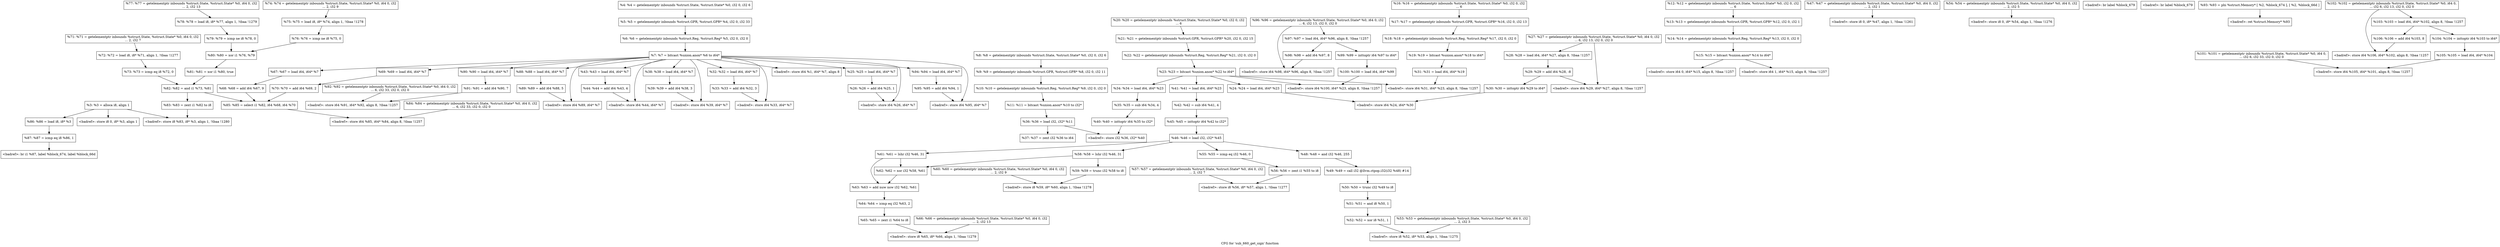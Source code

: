 digraph "CFG for 'sub_660_get_sign' function" {
	label="CFG for 'sub_660_get_sign' function";

	Node0x558961b731e8 [shape=record,label="{%3:  %3 = alloca i8, align 1}"];
	Node0x558961b731e8 -> Node0x558961b68558;
	Node0x558961b731e8 -> Node0x558961b682f0;
	Node0x558961b731e8 -> Node0x558961b73270;
	Node0x558961b73270 [shape=record,label="{\<badref\>:  store i8 0, i8* %3, align 1}"];
	Node0x558961b737f8 [shape=record,label="{%4:  %4 = getelementptr inbounds %struct.State, %struct.State* %0, i32 0, i32 6}"];
	Node0x558961b737f8 -> Node0x558961b738e8;
	Node0x558961b738e8 [shape=record,label="{%5:  %5 = getelementptr inbounds %struct.GPR, %struct.GPR* %4, i32 0, i32 33}"];
	Node0x558961b738e8 -> Node0x558961b73988;
	Node0x558961b73988 [shape=record,label="{%6:  %6 = getelementptr inbounds %struct.Reg, %struct.Reg* %5, i32 0, i32 0}"];
	Node0x558961b73988 -> Node0x558961b73188;
	Node0x558961b73188 [shape=record,label="{%7:  %7 = bitcast %union.anon* %6 to i64*}"];
	Node0x558961b73188 -> Node0x558961b68ed0;
	Node0x558961b73188 -> Node0x558961b68dd8;
	Node0x558961b73188 -> Node0x558961b68898;
	Node0x558961b73188 -> Node0x558961b68730;
	Node0x558961b73188 -> Node0x558961b68638;
	Node0x558961b73188 -> Node0x558961b67af8;
	Node0x558961b73188 -> Node0x558961b74b28;
	Node0x558961b73188 -> Node0x558961b752b0;
	Node0x558961b73188 -> Node0x558961b751b8;
	Node0x558961b73188 -> Node0x558961b74f90;
	Node0x558961b73188 -> Node0x558961b74e98;
	Node0x558961b73188 -> Node0x558961b740c0;
	Node0x558961b73188 -> Node0x558961b74a08;
	Node0x558961b73188 -> Node0x558961b74610;
	Node0x558961b73188 -> Node0x558961b74518;
	Node0x558961b73188 -> Node0x558961b73a10;
	Node0x558961b73a10 [shape=record,label="{\<badref\>:  store i64 %1, i64* %7, align 8}"];
	Node0x558961b73aa8 [shape=record,label="{%8:  %8 = getelementptr inbounds %struct.State, %struct.State* %0, i32 0, i32 6}"];
	Node0x558961b73aa8 -> Node0x558961b73bd8;
	Node0x558961b73bd8 [shape=record,label="{%9:  %9 = getelementptr inbounds %struct.GPR, %struct.GPR* %8, i32 0, i32 11}"];
	Node0x558961b73bd8 -> Node0x558961b73c78;
	Node0x558961b73c78 [shape=record,label="{%10:  %10 = getelementptr inbounds %struct.Reg, %struct.Reg* %9, i32 0, i32 0}"];
	Node0x558961b73c78 -> Node0x558961b73ce8;
	Node0x558961b73ce8 [shape=record,label="{%11:  %11 = bitcast %union.anon* %10 to i32*}"];
	Node0x558961b73ce8 -> Node0x558961b74dd8;
	Node0x558961b73d78 [shape=record,label="{%12:  %12 = getelementptr inbounds %struct.State, %struct.State* %0, i32 0, i32\l... 6}"];
	Node0x558961b73d78 -> Node0x558961b73e18;
	Node0x558961b73e18 [shape=record,label="{%13:  %13 = getelementptr inbounds %struct.GPR, %struct.GPR* %12, i32 0, i32 1}"];
	Node0x558961b73e18 -> Node0x558961b73eb8;
	Node0x558961b73eb8 [shape=record,label="{%14:  %14 = getelementptr inbounds %struct.Reg, %struct.Reg* %13, i32 0, i32 0}"];
	Node0x558961b73eb8 -> Node0x558961b73f28;
	Node0x558961b73f28 [shape=record,label="{%15:  %15 = bitcast %union.anon* %14 to i64*}"];
	Node0x558961b73f28 -> Node0x558961b68d20;
	Node0x558961b73f28 -> Node0x558961b689a0;
	Node0x558961b73fb8 [shape=record,label="{%16:  %16 = getelementptr inbounds %struct.State, %struct.State* %0, i32 0, i32\l... 6}"];
	Node0x558961b73fb8 -> Node0x558961b74168;
	Node0x558961b74168 [shape=record,label="{%17:  %17 = getelementptr inbounds %struct.GPR, %struct.GPR* %16, i32 0, i32 13}"];
	Node0x558961b74168 -> Node0x558961b74208;
	Node0x558961b74208 [shape=record,label="{%18:  %18 = getelementptr inbounds %struct.Reg, %struct.Reg* %17, i32 0, i32 0}"];
	Node0x558961b74208 -> Node0x558961b73b18;
	Node0x558961b73b18 [shape=record,label="{%19:  %19 = bitcast %union.anon* %18 to i64*}"];
	Node0x558961b73b18 -> Node0x558961b749a8;
	Node0x558961b742a8 [shape=record,label="{%20:  %20 = getelementptr inbounds %struct.State, %struct.State* %0, i32 0, i32\l... 6}"];
	Node0x558961b742a8 -> Node0x558961b74348;
	Node0x558961b74348 [shape=record,label="{%21:  %21 = getelementptr inbounds %struct.GPR, %struct.GPR* %20, i32 0, i32 15}"];
	Node0x558961b74348 -> Node0x558961b743e8;
	Node0x558961b743e8 [shape=record,label="{%22:  %22 = getelementptr inbounds %struct.Reg, %struct.Reg* %21, i32 0, i32 0}"];
	Node0x558961b743e8 -> Node0x558961b74458;
	Node0x558961b74458 [shape=record,label="{%23:  %23 = bitcast %union.anon* %22 to i64*}"];
	Node0x558961b74458 -> Node0x558961b691e0;
	Node0x558961b74458 -> Node0x558961b750d8;
	Node0x558961b74458 -> Node0x558961b74cf8;
	Node0x558961b74458 -> Node0x558961b74c90;
	Node0x558961b74458 -> Node0x558961b744b8;
	Node0x558961b744b8 [shape=record,label="{%24:  %24 = load i64, i64* %23}"];
	Node0x558961b744b8 -> Node0x558961b748c0;
	Node0x558961b74518 [shape=record,label="{%25:  %25 = load i64, i64* %7}"];
	Node0x558961b74518 -> Node0x558961b74590;
	Node0x558961b74590 [shape=record,label="{%26:  %26 = add i64 %25, 1}"];
	Node0x558961b74590 -> Node0x558961b74610;
	Node0x558961b74610 [shape=record,label="{\<badref\>:  store i64 %26, i64* %7}"];
	Node0x558961b746f0 [shape=record,label="{%27:  %27 = getelementptr inbounds %struct.State, %struct.State* %0, i64 0, i32\l... 6, i32 13, i32 0, i32 0}"];
	Node0x558961b746f0 -> Node0x558961b74940;
	Node0x558961b746f0 -> Node0x558961b74768;
	Node0x558961b74768 [shape=record,label="{%28:  %28 = load i64, i64* %27, align 8, !tbaa !1257}"];
	Node0x558961b74768 -> Node0x558961b747e0;
	Node0x558961b747e0 [shape=record,label="{%29:  %29 = add i64 %28, -8}"];
	Node0x558961b747e0 -> Node0x558961b74940;
	Node0x558961b747e0 -> Node0x558961b74848;
	Node0x558961b74848 [shape=record,label="{%30:  %30 = inttoptr i64 %29 to i64*}"];
	Node0x558961b74848 -> Node0x558961b748c0;
	Node0x558961b748c0 [shape=record,label="{\<badref\>:  store i64 %24, i64* %30}"];
	Node0x558961b74940 [shape=record,label="{\<badref\>:  store i64 %29, i64* %27, align 8, !tbaa !1257}"];
	Node0x558961b749a8 [shape=record,label="{%31:  %31 = load i64, i64* %19}"];
	Node0x558961b749a8 -> Node0x558961b74c90;
	Node0x558961b74a08 [shape=record,label="{%32:  %32 = load i64, i64* %7}"];
	Node0x558961b74a08 -> Node0x558961b74040;
	Node0x558961b74040 [shape=record,label="{%33:  %33 = add i64 %32, 3}"];
	Node0x558961b74040 -> Node0x558961b740c0;
	Node0x558961b740c0 [shape=record,label="{\<badref\>:  store i64 %33, i64* %7}"];
	Node0x558961b74c90 [shape=record,label="{\<badref\>:  store i64 %31, i64* %23, align 8, !tbaa !1257}"];
	Node0x558961b74cf8 [shape=record,label="{%34:  %34 = load i64, i64* %23}"];
	Node0x558961b74cf8 -> Node0x558961b74d70;
	Node0x558961b74d70 [shape=record,label="{%35:  %35 = sub i64 %34, 4}"];
	Node0x558961b74d70 -> Node0x558961b74ff8;
	Node0x558961b74dd8 [shape=record,label="{%36:  %36 = load i32, i32* %11}"];
	Node0x558961b74dd8 -> Node0x558961b75070;
	Node0x558961b74dd8 -> Node0x558961b74e38;
	Node0x558961b74e38 [shape=record,label="{%37:  %37 = zext i32 %36 to i64}"];
	Node0x558961b74e98 [shape=record,label="{%38:  %38 = load i64, i64* %7}"];
	Node0x558961b74e98 -> Node0x558961b74f10;
	Node0x558961b74f10 [shape=record,label="{%39:  %39 = add i64 %38, 3}"];
	Node0x558961b74f10 -> Node0x558961b74f90;
	Node0x558961b74f90 [shape=record,label="{\<badref\>:  store i64 %39, i64* %7}"];
	Node0x558961b74ff8 [shape=record,label="{%40:  %40 = inttoptr i64 %35 to i32*}"];
	Node0x558961b74ff8 -> Node0x558961b75070;
	Node0x558961b75070 [shape=record,label="{\<badref\>:  store i32 %36, i32* %40}"];
	Node0x558961b750d8 [shape=record,label="{%41:  %41 = load i64, i64* %23}"];
	Node0x558961b750d8 -> Node0x558961b75150;
	Node0x558961b75150 [shape=record,label="{%42:  %42 = sub i64 %41, 4}"];
	Node0x558961b75150 -> Node0x558961b75318;
	Node0x558961b751b8 [shape=record,label="{%43:  %43 = load i64, i64* %7}"];
	Node0x558961b751b8 -> Node0x558961b75230;
	Node0x558961b75230 [shape=record,label="{%44:  %44 = add i64 %43, 4}"];
	Node0x558961b75230 -> Node0x558961b752b0;
	Node0x558961b752b0 [shape=record,label="{\<badref\>:  store i64 %44, i64* %7}"];
	Node0x558961b75318 [shape=record,label="{%45:  %45 = inttoptr i64 %42 to i32*}"];
	Node0x558961b75318 -> Node0x558961b75378;
	Node0x558961b75378 [shape=record,label="{%46:  %46 = load i32, i32* %45}"];
	Node0x558961b75378 -> Node0x558961b6b660;
	Node0x558961b75378 -> Node0x558961b6b440;
	Node0x558961b75378 -> Node0x558961b6b220;
	Node0x558961b75378 -> Node0x558961b6ad30;
	Node0x558961b75420 [shape=record,label="{%47:  %47 = getelementptr inbounds %struct.State, %struct.State* %0, i64 0, i32\l... 2, i32 1}"];
	Node0x558961b75420 -> Node0x558961b754b0;
	Node0x558961b754b0 [shape=record,label="{\<badref\>:  store i8 0, i8* %47, align 1, !tbaa !1261}"];
	Node0x558961b6ad30 [shape=record,label="{%48:  %48 = and i32 %46, 255}"];
	Node0x558961b6ad30 -> Node0x558961b6adb0;
	Node0x558961b6adb0 [shape=record,label="{%49:  %49 = call i32 @llvm.ctpop.i32(i32 %48) #14}"];
	Node0x558961b6adb0 -> Node0x558961b6ae28;
	Node0x558961b6ae28 [shape=record,label="{%50:  %50 = trunc i32 %49 to i8}"];
	Node0x558961b6ae28 -> Node0x558961b6aea0;
	Node0x558961b6aea0 [shape=record,label="{%51:  %51 = and i8 %50, 1}"];
	Node0x558961b6aea0 -> Node0x558961b6af20;
	Node0x558961b6af20 [shape=record,label="{%52:  %52 = xor i8 %51, 1}"];
	Node0x558961b6af20 -> Node0x558961b6b060;
	Node0x558961b6afd0 [shape=record,label="{%53:  %53 = getelementptr inbounds %struct.State, %struct.State* %0, i64 0, i32\l... 2, i32 3}"];
	Node0x558961b6afd0 -> Node0x558961b6b060;
	Node0x558961b6b060 [shape=record,label="{\<badref\>:  store i8 %52, i8* %53, align 1, !tbaa !1275}"];
	Node0x558961b6b110 [shape=record,label="{%54:  %54 = getelementptr inbounds %struct.State, %struct.State* %0, i64 0, i32\l... 2, i32 5}"];
	Node0x558961b6b110 -> Node0x558961b6b1a0;
	Node0x558961b6b1a0 [shape=record,label="{\<badref\>:  store i8 0, i8* %54, align 1, !tbaa !1276}"];
	Node0x558961b6b220 [shape=record,label="{%55:  %55 = icmp eq i32 %46, 0}"];
	Node0x558961b6b220 -> Node0x558961b6b288;
	Node0x558961b6b288 [shape=record,label="{%56:  %56 = zext i1 %55 to i8}"];
	Node0x558961b6b288 -> Node0x558961b6b3c0;
	Node0x558961b6b330 [shape=record,label="{%57:  %57 = getelementptr inbounds %struct.State, %struct.State* %0, i64 0, i32\l... 2, i32 7}"];
	Node0x558961b6b330 -> Node0x558961b6b3c0;
	Node0x558961b6b3c0 [shape=record,label="{\<badref\>:  store i8 %56, i8* %57, align 1, !tbaa !1277}"];
	Node0x558961b6b440 [shape=record,label="{%58:  %58 = lshr i32 %46, 31}"];
	Node0x558961b6b440 -> Node0x558961b6b6e0;
	Node0x558961b6b440 -> Node0x558961b6b4a8;
	Node0x558961b6b4a8 [shape=record,label="{%59:  %59 = trunc i32 %58 to i8}"];
	Node0x558961b6b4a8 -> Node0x558961b6b5e0;
	Node0x558961b6b550 [shape=record,label="{%60:  %60 = getelementptr inbounds %struct.State, %struct.State* %0, i64 0, i32\l... 2, i32 9}"];
	Node0x558961b6b550 -> Node0x558961b6b5e0;
	Node0x558961b6b5e0 [shape=record,label="{\<badref\>:  store i8 %59, i8* %60, align 1, !tbaa !1278}"];
	Node0x558961b6b660 [shape=record,label="{%61:  %61 = lshr i32 %46, 31}"];
	Node0x558961b6b660 -> Node0x558961b6b760;
	Node0x558961b6b660 -> Node0x558961b6b6e0;
	Node0x558961b6b6e0 [shape=record,label="{%62:  %62 = xor i32 %58, %61}"];
	Node0x558961b6b6e0 -> Node0x558961b6b760;
	Node0x558961b6b760 [shape=record,label="{%63:  %63 = add nuw nsw i32 %62, %61}"];
	Node0x558961b6b760 -> Node0x558961b6b7e0;
	Node0x558961b6b7e0 [shape=record,label="{%64:  %64 = icmp eq i32 %63, 2}"];
	Node0x558961b6b7e0 -> Node0x558961b6b848;
	Node0x558961b6b848 [shape=record,label="{%65:  %65 = zext i1 %64 to i8}"];
	Node0x558961b6b848 -> Node0x558961b6b8c0;
	Node0x558961b74ab0 [shape=record,label="{%66:  %66 = getelementptr inbounds %struct.State, %struct.State* %0, i64 0, i32\l... 2, i32 13}"];
	Node0x558961b74ab0 -> Node0x558961b6b8c0;
	Node0x558961b6b8c0 [shape=record,label="{\<badref\>:  store i8 %65, i8* %66, align 1, !tbaa !1279}"];
	Node0x558961b74b28 [shape=record,label="{%67:  %67 = load i64, i64* %7}"];
	Node0x558961b74b28 -> Node0x558961b74be0;
	Node0x558961b74be0 [shape=record,label="{%68:  %68 = add i64 %67, 9}"];
	Node0x558961b74be0 -> Node0x558961b68478;
	Node0x558961b67af8 [shape=record,label="{%69:  %69 = load i64, i64* %7}"];
	Node0x558961b67af8 -> Node0x558961b67b70;
	Node0x558961b67b70 [shape=record,label="{%70:  %70 = add i64 %69, 2}"];
	Node0x558961b67b70 -> Node0x558961b68478;
	Node0x558961b67c20 [shape=record,label="{%71:  %71 = getelementptr inbounds %struct.State, %struct.State* %0, i64 0, i32\l... 2, i32 7}"];
	Node0x558961b67c20 -> Node0x558961b67c98;
	Node0x558961b67c98 [shape=record,label="{%72:  %72 = load i8, i8* %71, align 1, !tbaa !1277}"];
	Node0x558961b67c98 -> Node0x558961b67d10;
	Node0x558961b67d10 [shape=record,label="{%73:  %73 = icmp eq i8 %72, 0}"];
	Node0x558961b67d10 -> Node0x558961b68210;
	Node0x558961b67dc0 [shape=record,label="{%74:  %74 = getelementptr inbounds %struct.State, %struct.State* %0, i64 0, i32\l... 2, i32 9}"];
	Node0x558961b67dc0 -> Node0x558961b67e38;
	Node0x558961b67e38 [shape=record,label="{%75:  %75 = load i8, i8* %74, align 1, !tbaa !1278}"];
	Node0x558961b67e38 -> Node0x558961b67eb0;
	Node0x558961b67eb0 [shape=record,label="{%76:  %76 = icmp ne i8 %75, 0}"];
	Node0x558961b67eb0 -> Node0x558961b680d0;
	Node0x558961b67f60 [shape=record,label="{%77:  %77 = getelementptr inbounds %struct.State, %struct.State* %0, i64 0, i32\l... 2, i32 13}"];
	Node0x558961b67f60 -> Node0x558961b67fd8;
	Node0x558961b67fd8 [shape=record,label="{%78:  %78 = load i8, i8* %77, align 1, !tbaa !1279}"];
	Node0x558961b67fd8 -> Node0x558961b68050;
	Node0x558961b68050 [shape=record,label="{%79:  %79 = icmp ne i8 %78, 0}"];
	Node0x558961b68050 -> Node0x558961b680d0;
	Node0x558961b680d0 [shape=record,label="{%80:  %80 = xor i1 %76, %79}"];
	Node0x558961b680d0 -> Node0x558961b68190;
	Node0x558961b68190 [shape=record,label="{%81:  %81 = xor i1 %80, true}"];
	Node0x558961b68190 -> Node0x558961b68210;
	Node0x558961b68210 [shape=record,label="{%82:  %82 = and i1 %73, %81}"];
	Node0x558961b68210 -> Node0x558961b68478;
	Node0x558961b68210 -> Node0x558961b68278;
	Node0x558961b68278 [shape=record,label="{%83:  %83 = zext i1 %82 to i8}"];
	Node0x558961b68278 -> Node0x558961b682f0;
	Node0x558961b682f0 [shape=record,label="{\<badref\>:  store i8 %83, i8* %3, align 1, !tbaa !1280}"];
	Node0x558961b683d0 [shape=record,label="{%84:  %84 = getelementptr inbounds %struct.State, %struct.State* %0, i64 0, i32\l... 6, i32 33, i32 0, i32 0}"];
	Node0x558961b683d0 -> Node0x558961b684f0;
	Node0x558961b68478 [shape=record,label="{%85:  %85 = select i1 %82, i64 %68, i64 %70}"];
	Node0x558961b68478 -> Node0x558961b684f0;
	Node0x558961b684f0 [shape=record,label="{\<badref\>:  store i64 %85, i64* %84, align 8, !tbaa !1257}"];
	Node0x558961b68558 [shape=record,label="{%86:  %86 = load i8, i8* %3}"];
	Node0x558961b68558 -> Node0x558961b685d0;
	Node0x558961b685d0 [shape=record,label="{%87:  %87 = icmp eq i8 %86, 1}"];
	Node0x558961b685d0 -> Node0x558961b68928;
	Node0x558961b68638 [shape=record,label="{%88:  %88 = load i64, i64* %7}"];
	Node0x558961b68638 -> Node0x558961b686b0;
	Node0x558961b686b0 [shape=record,label="{%89:  %89 = add i64 %88, 5}"];
	Node0x558961b686b0 -> Node0x558961b68730;
	Node0x558961b68730 [shape=record,label="{\<badref\>:  store i64 %89, i64* %7}"];
	Node0x558961b68928 [shape=record,label="{\<badref\>:  br i1 %87, label %block_674, label %block_66d}"];
	Node0x558961b689a0 [shape=record,label="{\<badref\>:  store i64 1, i64* %15, align 8, !tbaa !1257}"];
	Node0x558961b68898 [shape=record,label="{%90:  %90 = load i64, i64* %7}"];
	Node0x558961b68898 -> Node0x558961b68a20;
	Node0x558961b68a20 [shape=record,label="{%91:  %91 = add i64 %90, 7}"];
	Node0x558961b68a20 -> Node0x558961b68b90;
	Node0x558961b68b00 [shape=record,label="{%92:  %92 = getelementptr inbounds %struct.State, %struct.State* %0, i64 0, i32\l... 6, i32 33, i32 0, i32 0}"];
	Node0x558961b68b00 -> Node0x558961b68b90;
	Node0x558961b68b90 [shape=record,label="{\<badref\>:  store i64 %91, i64* %92, align 8, !tbaa !1257}"];
	Node0x558961b68ca8 [shape=record,label="{\<badref\>:  br label %block_679}"];
	Node0x558961b68d20 [shape=record,label="{\<badref\>:  store i64 0, i64* %15, align 8, !tbaa !1257}"];
	Node0x558961b687e8 [shape=record,label="{\<badref\>:  br label %block_679}"];
	Node0x558961b68c38 [shape=record,label="{%93:  %93 = phi %struct.Memory* [ %2, %block_674 ], [ %2, %block_66d ]}"];
	Node0x558961b68c38 -> Node0x558961b7a1b8;
	Node0x558961b68dd8 [shape=record,label="{%94:  %94 = load i64, i64* %7}"];
	Node0x558961b68dd8 -> Node0x558961b68e50;
	Node0x558961b68e50 [shape=record,label="{%95:  %95 = add i64 %94, 1}"];
	Node0x558961b68e50 -> Node0x558961b68ed0;
	Node0x558961b68ed0 [shape=record,label="{\<badref\>:  store i64 %95, i64* %7}"];
	Node0x558961b68fb0 [shape=record,label="{%96:  %96 = getelementptr inbounds %struct.State, %struct.State* %0, i64 0, i32\l... 6, i32 13, i32 0, i32 0}"];
	Node0x558961b68fb0 -> Node0x558961b69260;
	Node0x558961b68fb0 -> Node0x558961b69028;
	Node0x558961b69028 [shape=record,label="{%97:  %97 = load i64, i64* %96, align 8, !tbaa !1257}"];
	Node0x558961b69028 -> Node0x558961b69108;
	Node0x558961b69028 -> Node0x558961b690a0;
	Node0x558961b690a0 [shape=record,label="{%98:  %98 = add i64 %97, 8}"];
	Node0x558961b690a0 -> Node0x558961b69260;
	Node0x558961b69108 [shape=record,label="{%99:  %99 = inttoptr i64 %97 to i64*}"];
	Node0x558961b69108 -> Node0x558961b69168;
	Node0x558961b69168 [shape=record,label="{%100:  %100 = load i64, i64* %99}"];
	Node0x558961b69168 -> Node0x558961b691e0;
	Node0x558961b691e0 [shape=record,label="{\<badref\>:  store i64 %100, i64* %23, align 8, !tbaa !1257}"];
	Node0x558961b69260 [shape=record,label="{\<badref\>:  store i64 %98, i64* %96, align 8, !tbaa !1257}"];
	Node0x558961b69340 [shape=record,label="{%101:  %101 = getelementptr inbounds %struct.State, %struct.State* %0, i64 0,\l... i32 6, i32 33, i32 0, i32 0}"];
	Node0x558961b69340 -> Node0x558961b695e0;
	Node0x558961b69430 [shape=record,label="{%102:  %102 = getelementptr inbounds %struct.State, %struct.State* %0, i64 0,\l... i32 6, i32 13, i32 0, i32 0}"];
	Node0x558961b69430 -> Node0x558961b7a150;
	Node0x558961b69430 -> Node0x558961b694a8;
	Node0x558961b694a8 [shape=record,label="{%103:  %103 = load i64, i64* %102, align 8, !tbaa !1257}"];
	Node0x558961b694a8 -> Node0x558961b69660;
	Node0x558961b694a8 -> Node0x558961b69508;
	Node0x558961b69508 [shape=record,label="{%104:  %104 = inttoptr i64 %103 to i64*}"];
	Node0x558961b69508 -> Node0x558961b69568;
	Node0x558961b69568 [shape=record,label="{%105:  %105 = load i64, i64* %104}"];
	Node0x558961b69568 -> Node0x558961b695e0;
	Node0x558961b695e0 [shape=record,label="{\<badref\>:  store i64 %105, i64* %101, align 8, !tbaa !1257}"];
	Node0x558961b69660 [shape=record,label="{%106:  %106 = add i64 %103, 8}"];
	Node0x558961b69660 -> Node0x558961b7a150;
	Node0x558961b7a150 [shape=record,label="{\<badref\>:  store i64 %106, i64* %102, align 8, !tbaa !1257}"];
	Node0x558961b7a1b8 [shape=record,label="{\<badref\>:  ret %struct.Memory* %93}"];
}
